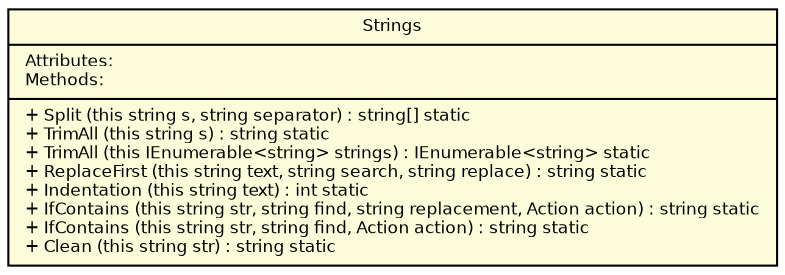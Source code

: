 digraph "MenuItem"
{
  edge [fontname="Helvetica",fontsize="8",labelfontname="Helvetica",labelfontsize="8"];
  node [fontname="Helvetica",fontsize="8",shape=record];
Box_Strings [label="{Strings\n|Attributes:\lMethods:\l|+ Split (this string s, string separator) : string\[\] static\l+ TrimAll (this string s) : string static\l+ TrimAll (this IEnumerable\<string\> strings) : IEnumerable\<string\> static\l+ ReplaceFirst (this string text, string search, string replace) : string static\l+ Indentation (this string text) : int static\l+ IfContains (this string str, string find, string replacement, Action action) : string static\l+ IfContains (this string str, string find, Action action) : string static\l+ Clean (this string str) : string static\l}",height=0.2,width=0.4,color="black", fillcolor="#fcfcda",style="filled" fontcolor="black"];

}
